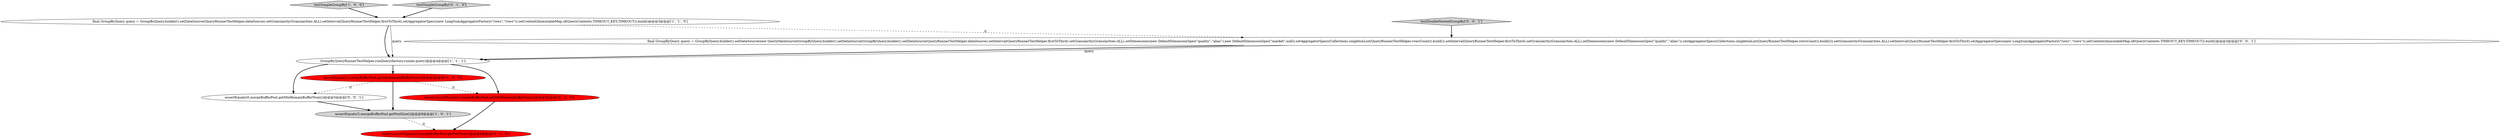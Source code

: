 digraph {
2 [style = filled, label = "testSimpleGroupBy['1', '0', '0']", fillcolor = lightgray, shape = diamond image = "AAA0AAABBB1BBB"];
8 [style = filled, label = "assertEquals(0,mergeBufferPool.getMinRemainBufferNum())@@@5@@@['0', '0', '1']", fillcolor = white, shape = ellipse image = "AAA0AAABBB3BBB"];
9 [style = filled, label = "testDoubleNestedGroupBy['0', '0', '1']", fillcolor = lightgray, shape = diamond image = "AAA0AAABBB3BBB"];
7 [style = filled, label = "testSimpleGroupBy['0', '1', '0']", fillcolor = lightgray, shape = diamond image = "AAA0AAABBB2BBB"];
1 [style = filled, label = "assertEquals(3,mergeBufferPool.getPoolSize())@@@6@@@['1', '0', '1']", fillcolor = lightgray, shape = ellipse image = "AAA0AAABBB1BBB"];
10 [style = filled, label = "final GroupByQuery query = GroupByQuery.builder().setDataSource(new QueryDataSource(GroupByQuery.builder().setDataSource(GroupByQuery.builder().setDataSource(QueryRunnerTestHelper.dataSource).setInterval(QueryRunnerTestHelper.firstToThird).setGranularity(Granularities.ALL).setDimensions(new DefaultDimensionSpec(\"quality\",\"alias\"),new DefaultDimensionSpec(\"market\",null)).setAggregatorSpecs(Collections.singletonList(QueryRunnerTestHelper.rowsCount)).build()).setInterval(QueryRunnerTestHelper.firstToThird).setGranularity(Granularities.ALL).setDimensions(new DefaultDimensionSpec(\"quality\",\"alias\")).setAggregatorSpecs(Collections.singletonList(QueryRunnerTestHelper.rowsCount)).build())).setGranularity(Granularities.ALL).setInterval(QueryRunnerTestHelper.firstToThird).setAggregatorSpecs(new LongSumAggregatorFactory(\"rows\",\"rows\")).setContext(ImmutableMap.of(QueryContexts.TIMEOUT_KEY,TIMEOUT)).build()@@@3@@@['0', '0', '1']", fillcolor = white, shape = ellipse image = "AAA0AAABBB3BBB"];
0 [style = filled, label = "assertEquals(2,mergeBufferPool.getMinRemainBufferNum())@@@5@@@['1', '0', '0']", fillcolor = red, shape = ellipse image = "AAA1AAABBB1BBB"];
5 [style = filled, label = "Assert.assertEquals(2,mergeBufferPool.getMinRemainBufferNum())@@@5@@@['0', '1', '0']", fillcolor = red, shape = ellipse image = "AAA1AAABBB2BBB"];
6 [style = filled, label = "Assert.assertEquals(3,mergeBufferPool.getPoolSize())@@@6@@@['0', '1', '0']", fillcolor = red, shape = ellipse image = "AAA1AAABBB2BBB"];
3 [style = filled, label = "GroupByQueryRunnerTestHelper.runQuery(factory,runner,query)@@@4@@@['1', '1', '1']", fillcolor = white, shape = ellipse image = "AAA0AAABBB1BBB"];
4 [style = filled, label = "final GroupByQuery query = GroupByQuery.builder().setDataSource(QueryRunnerTestHelper.dataSource).setGranularity(Granularities.ALL).setInterval(QueryRunnerTestHelper.firstToThird).setAggregatorSpecs(new LongSumAggregatorFactory(\"rows\",\"rows\")).setContext(ImmutableMap.of(QueryContexts.TIMEOUT_KEY,TIMEOUT)).build()@@@3@@@['1', '1', '0']", fillcolor = white, shape = ellipse image = "AAA0AAABBB1BBB"];
8->1 [style = bold, label=""];
0->8 [style = dashed, label="0"];
4->3 [style = bold, label=""];
4->3 [style = solid, label="query"];
10->3 [style = bold, label=""];
10->3 [style = solid, label="query"];
3->5 [style = bold, label=""];
7->4 [style = bold, label=""];
5->6 [style = bold, label=""];
9->10 [style = bold, label=""];
0->5 [style = dashed, label="0"];
4->10 [style = dashed, label="0"];
2->4 [style = bold, label=""];
1->6 [style = dashed, label="0"];
0->1 [style = bold, label=""];
3->8 [style = bold, label=""];
3->0 [style = bold, label=""];
}
